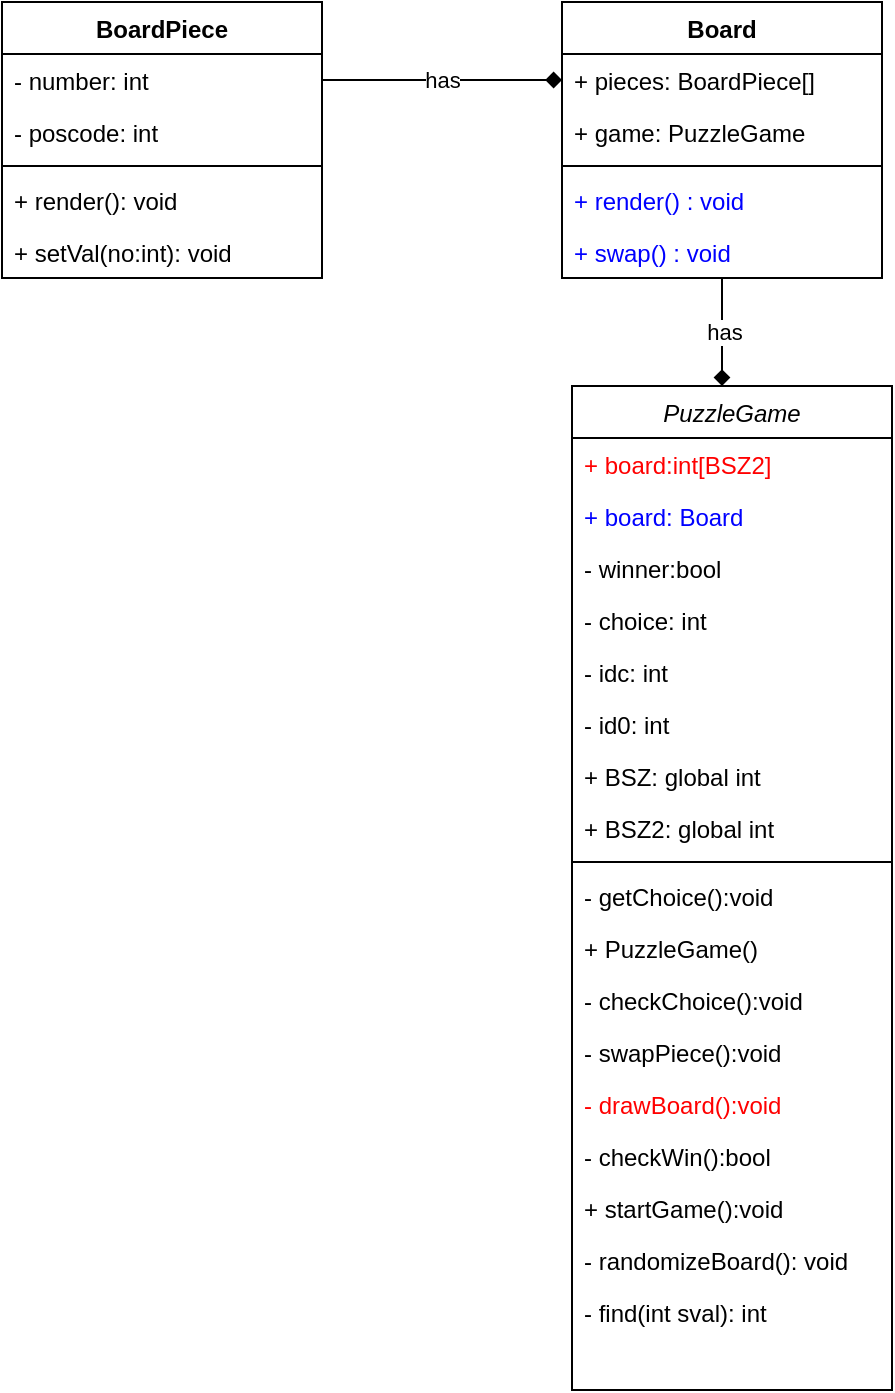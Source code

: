 <mxfile version="13.4.5" type="device"><diagram id="d4qsNwkdU9ETwcAovlGu" name="Page-1"><mxGraphModel dx="1024" dy="592" grid="1" gridSize="10" guides="1" tooltips="1" connect="1" arrows="1" fold="1" page="1" pageScale="1" pageWidth="850" pageHeight="1100" math="0" shadow="0"><root><mxCell id="0"/><mxCell id="1" parent="0"/><mxCell id="Om8HeKQLKM89YELnogGr-11" value="has" style="edgeStyle=orthogonalEdgeStyle;rounded=0;orthogonalLoop=1;jettySize=auto;html=1;endArrow=diamond;endFill=1;" parent="1" source="Om8HeKQLKM89YELnogGr-6" edge="1"><mxGeometry relative="1" as="geometry"><mxPoint x="420" y="260" as="targetPoint"/></mxGeometry></mxCell><mxCell id="Om8HeKQLKM89YELnogGr-6" value="Board" style="swimlane;fontStyle=1;align=center;verticalAlign=top;childLayout=stackLayout;horizontal=1;startSize=26;horizontalStack=0;resizeParent=1;resizeParentMax=0;resizeLast=0;collapsible=1;marginBottom=0;" parent="1" vertex="1"><mxGeometry x="340" y="68" width="160" height="138" as="geometry"/></mxCell><mxCell id="Om8HeKQLKM89YELnogGr-7" value="+ pieces: BoardPiece[]" style="text;strokeColor=none;fillColor=none;align=left;verticalAlign=top;spacingLeft=4;spacingRight=4;overflow=hidden;rotatable=0;points=[[0,0.5],[1,0.5]];portConstraint=eastwest;" parent="Om8HeKQLKM89YELnogGr-6" vertex="1"><mxGeometry y="26" width="160" height="26" as="geometry"/></mxCell><mxCell id="_mCgtjSYNXYM5aZNoACw-24" value="+ game: PuzzleGame" style="text;strokeColor=none;fillColor=none;align=left;verticalAlign=top;spacingLeft=4;spacingRight=4;overflow=hidden;rotatable=0;points=[[0,0.5],[1,0.5]];portConstraint=eastwest;" vertex="1" parent="Om8HeKQLKM89YELnogGr-6"><mxGeometry y="52" width="160" height="26" as="geometry"/></mxCell><mxCell id="Om8HeKQLKM89YELnogGr-9" value="" style="line;strokeWidth=1;fillColor=none;align=left;verticalAlign=middle;spacingTop=-1;spacingLeft=3;spacingRight=3;rotatable=0;labelPosition=right;points=[];portConstraint=eastwest;" parent="Om8HeKQLKM89YELnogGr-6" vertex="1"><mxGeometry y="78" width="160" height="8" as="geometry"/></mxCell><mxCell id="_mCgtjSYNXYM5aZNoACw-20" value="+ render() : void" style="text;strokeColor=none;fillColor=none;align=left;verticalAlign=top;spacingLeft=4;spacingRight=4;overflow=hidden;rotatable=0;points=[[0,0.5],[1,0.5]];portConstraint=eastwest;fontColor=#0000FF;" vertex="1" parent="Om8HeKQLKM89YELnogGr-6"><mxGeometry y="86" width="160" height="26" as="geometry"/></mxCell><mxCell id="_mCgtjSYNXYM5aZNoACw-25" value="+ swap() : void" style="text;strokeColor=none;fillColor=none;align=left;verticalAlign=top;spacingLeft=4;spacingRight=4;overflow=hidden;rotatable=0;points=[[0,0.5],[1,0.5]];portConstraint=eastwest;fontColor=#0000FF;" vertex="1" parent="Om8HeKQLKM89YELnogGr-6"><mxGeometry y="112" width="160" height="26" as="geometry"/></mxCell><mxCell id="Om8HeKQLKM89YELnogGr-12" value="BoardPiece" style="swimlane;fontStyle=1;align=center;verticalAlign=top;childLayout=stackLayout;horizontal=1;startSize=26;horizontalStack=0;resizeParent=1;resizeParentMax=0;resizeLast=0;collapsible=1;marginBottom=0;" parent="1" vertex="1"><mxGeometry x="60" y="68" width="160" height="138" as="geometry"/></mxCell><mxCell id="Om8HeKQLKM89YELnogGr-13" value="- number: int" style="text;strokeColor=none;fillColor=none;align=left;verticalAlign=top;spacingLeft=4;spacingRight=4;overflow=hidden;rotatable=0;points=[[0,0.5],[1,0.5]];portConstraint=eastwest;" parent="Om8HeKQLKM89YELnogGr-12" vertex="1"><mxGeometry y="26" width="160" height="26" as="geometry"/></mxCell><mxCell id="_mCgtjSYNXYM5aZNoACw-23" value="- poscode: int" style="text;strokeColor=none;fillColor=none;align=left;verticalAlign=top;spacingLeft=4;spacingRight=4;overflow=hidden;rotatable=0;points=[[0,0.5],[1,0.5]];portConstraint=eastwest;" vertex="1" parent="Om8HeKQLKM89YELnogGr-12"><mxGeometry y="52" width="160" height="26" as="geometry"/></mxCell><mxCell id="Om8HeKQLKM89YELnogGr-15" value="" style="line;strokeWidth=1;fillColor=none;align=left;verticalAlign=middle;spacingTop=-1;spacingLeft=3;spacingRight=3;rotatable=0;labelPosition=right;points=[];portConstraint=eastwest;" parent="Om8HeKQLKM89YELnogGr-12" vertex="1"><mxGeometry y="78" width="160" height="8" as="geometry"/></mxCell><mxCell id="_mCgtjSYNXYM5aZNoACw-19" value="+ render(): void" style="text;strokeColor=none;fillColor=none;align=left;verticalAlign=top;spacingLeft=4;spacingRight=4;overflow=hidden;rotatable=0;points=[[0,0.5],[1,0.5]];portConstraint=eastwest;" vertex="1" parent="Om8HeKQLKM89YELnogGr-12"><mxGeometry y="86" width="160" height="26" as="geometry"/></mxCell><mxCell id="_mCgtjSYNXYM5aZNoACw-26" value="+ setVal(no:int): void" style="text;strokeColor=none;fillColor=none;align=left;verticalAlign=top;spacingLeft=4;spacingRight=4;overflow=hidden;rotatable=0;points=[[0,0.5],[1,0.5]];portConstraint=eastwest;" vertex="1" parent="Om8HeKQLKM89YELnogGr-12"><mxGeometry y="112" width="160" height="26" as="geometry"/></mxCell><mxCell id="Om8HeKQLKM89YELnogGr-23" value="has" style="edgeStyle=orthogonalEdgeStyle;rounded=0;orthogonalLoop=1;jettySize=auto;html=1;exitX=1;exitY=0.5;exitDx=0;exitDy=0;entryX=0;entryY=0.5;entryDx=0;entryDy=0;endArrow=diamond;endFill=1;" parent="1" source="Om8HeKQLKM89YELnogGr-13" target="Om8HeKQLKM89YELnogGr-7" edge="1"><mxGeometry relative="1" as="geometry"/></mxCell><mxCell id="_mCgtjSYNXYM5aZNoACw-1" value="PuzzleGame" style="swimlane;fontStyle=2;align=center;verticalAlign=top;childLayout=stackLayout;horizontal=1;startSize=26;horizontalStack=0;resizeParent=1;resizeLast=0;collapsible=1;marginBottom=0;rounded=0;shadow=0;strokeWidth=1;" vertex="1" parent="1"><mxGeometry x="345" y="260" width="160" height="502" as="geometry"><mxRectangle x="230" y="140" width="160" height="26" as="alternateBounds"/></mxGeometry></mxCell><mxCell id="_mCgtjSYNXYM5aZNoACw-2" value="+ board:int[BSZ2]" style="text;align=left;verticalAlign=top;spacingLeft=4;spacingRight=4;overflow=hidden;rotatable=0;points=[[0,0.5],[1,0.5]];portConstraint=eastwest;fontColor=#FF0000;" vertex="1" parent="_mCgtjSYNXYM5aZNoACw-1"><mxGeometry y="26" width="160" height="26" as="geometry"/></mxCell><mxCell id="_mCgtjSYNXYM5aZNoACw-21" value="+ board: Board" style="text;align=left;verticalAlign=top;spacingLeft=4;spacingRight=4;overflow=hidden;rotatable=0;points=[[0,0.5],[1,0.5]];portConstraint=eastwest;fontColor=#0000FF;" vertex="1" parent="_mCgtjSYNXYM5aZNoACw-1"><mxGeometry y="52" width="160" height="26" as="geometry"/></mxCell><mxCell id="_mCgtjSYNXYM5aZNoACw-3" value="- winner:bool" style="text;align=left;verticalAlign=top;spacingLeft=4;spacingRight=4;overflow=hidden;rotatable=0;points=[[0,0.5],[1,0.5]];portConstraint=eastwest;" vertex="1" parent="_mCgtjSYNXYM5aZNoACw-1"><mxGeometry y="78" width="160" height="26" as="geometry"/></mxCell><mxCell id="_mCgtjSYNXYM5aZNoACw-4" value="- choice: int" style="text;align=left;verticalAlign=top;spacingLeft=4;spacingRight=4;overflow=hidden;rotatable=0;points=[[0,0.5],[1,0.5]];portConstraint=eastwest;" vertex="1" parent="_mCgtjSYNXYM5aZNoACw-1"><mxGeometry y="104" width="160" height="26" as="geometry"/></mxCell><mxCell id="_mCgtjSYNXYM5aZNoACw-5" value="- idc: int" style="text;align=left;verticalAlign=top;spacingLeft=4;spacingRight=4;overflow=hidden;rotatable=0;points=[[0,0.5],[1,0.5]];portConstraint=eastwest;" vertex="1" parent="_mCgtjSYNXYM5aZNoACw-1"><mxGeometry y="130" width="160" height="26" as="geometry"/></mxCell><mxCell id="_mCgtjSYNXYM5aZNoACw-6" value="- id0: int" style="text;align=left;verticalAlign=top;spacingLeft=4;spacingRight=4;overflow=hidden;rotatable=0;points=[[0,0.5],[1,0.5]];portConstraint=eastwest;" vertex="1" parent="_mCgtjSYNXYM5aZNoACw-1"><mxGeometry y="156" width="160" height="26" as="geometry"/></mxCell><mxCell id="_mCgtjSYNXYM5aZNoACw-7" value="+ BSZ: global int" style="text;align=left;verticalAlign=top;spacingLeft=4;spacingRight=4;overflow=hidden;rotatable=0;points=[[0,0.5],[1,0.5]];portConstraint=eastwest;" vertex="1" parent="_mCgtjSYNXYM5aZNoACw-1"><mxGeometry y="182" width="160" height="26" as="geometry"/></mxCell><mxCell id="_mCgtjSYNXYM5aZNoACw-8" value="+ BSZ2: global int" style="text;align=left;verticalAlign=top;spacingLeft=4;spacingRight=4;overflow=hidden;rotatable=0;points=[[0,0.5],[1,0.5]];portConstraint=eastwest;" vertex="1" parent="_mCgtjSYNXYM5aZNoACw-1"><mxGeometry y="208" width="160" height="26" as="geometry"/></mxCell><mxCell id="_mCgtjSYNXYM5aZNoACw-9" value="" style="line;html=1;strokeWidth=1;align=left;verticalAlign=middle;spacingTop=-1;spacingLeft=3;spacingRight=3;rotatable=0;labelPosition=right;points=[];portConstraint=eastwest;" vertex="1" parent="_mCgtjSYNXYM5aZNoACw-1"><mxGeometry y="234" width="160" height="8" as="geometry"/></mxCell><mxCell id="_mCgtjSYNXYM5aZNoACw-10" value="- getChoice():void" style="text;align=left;verticalAlign=top;spacingLeft=4;spacingRight=4;overflow=hidden;rotatable=0;points=[[0,0.5],[1,0.5]];portConstraint=eastwest;rounded=0;shadow=0;html=0;" vertex="1" parent="_mCgtjSYNXYM5aZNoACw-1"><mxGeometry y="242" width="160" height="26" as="geometry"/></mxCell><mxCell id="_mCgtjSYNXYM5aZNoACw-11" value="+ PuzzleGame()" style="text;align=left;verticalAlign=top;spacingLeft=4;spacingRight=4;overflow=hidden;rotatable=0;points=[[0,0.5],[1,0.5]];portConstraint=eastwest;rounded=0;shadow=0;html=0;" vertex="1" parent="_mCgtjSYNXYM5aZNoACw-1"><mxGeometry y="268" width="160" height="26" as="geometry"/></mxCell><mxCell id="_mCgtjSYNXYM5aZNoACw-12" value="- checkChoice():void" style="text;align=left;verticalAlign=top;spacingLeft=4;spacingRight=4;overflow=hidden;rotatable=0;points=[[0,0.5],[1,0.5]];portConstraint=eastwest;" vertex="1" parent="_mCgtjSYNXYM5aZNoACw-1"><mxGeometry y="294" width="160" height="26" as="geometry"/></mxCell><mxCell id="_mCgtjSYNXYM5aZNoACw-13" value="- swapPiece():void" style="text;align=left;verticalAlign=top;spacingLeft=4;spacingRight=4;overflow=hidden;rotatable=0;points=[[0,0.5],[1,0.5]];portConstraint=eastwest;" vertex="1" parent="_mCgtjSYNXYM5aZNoACw-1"><mxGeometry y="320" width="160" height="26" as="geometry"/></mxCell><mxCell id="_mCgtjSYNXYM5aZNoACw-14" value="- drawBoard():void" style="text;align=left;verticalAlign=top;spacingLeft=4;spacingRight=4;overflow=hidden;rotatable=0;points=[[0,0.5],[1,0.5]];portConstraint=eastwest;fontColor=#FF0000;" vertex="1" parent="_mCgtjSYNXYM5aZNoACw-1"><mxGeometry y="346" width="160" height="26" as="geometry"/></mxCell><mxCell id="_mCgtjSYNXYM5aZNoACw-15" value="- checkWin():bool" style="text;align=left;verticalAlign=top;spacingLeft=4;spacingRight=4;overflow=hidden;rotatable=0;points=[[0,0.5],[1,0.5]];portConstraint=eastwest;" vertex="1" parent="_mCgtjSYNXYM5aZNoACw-1"><mxGeometry y="372" width="160" height="26" as="geometry"/></mxCell><mxCell id="_mCgtjSYNXYM5aZNoACw-16" value="+ startGame():void" style="text;align=left;verticalAlign=top;spacingLeft=4;spacingRight=4;overflow=hidden;rotatable=0;points=[[0,0.5],[1,0.5]];portConstraint=eastwest;" vertex="1" parent="_mCgtjSYNXYM5aZNoACw-1"><mxGeometry y="398" width="160" height="26" as="geometry"/></mxCell><mxCell id="_mCgtjSYNXYM5aZNoACw-17" value="- randomizeBoard(): void" style="text;align=left;verticalAlign=top;spacingLeft=4;spacingRight=4;overflow=hidden;rotatable=0;points=[[0,0.5],[1,0.5]];portConstraint=eastwest;" vertex="1" parent="_mCgtjSYNXYM5aZNoACw-1"><mxGeometry y="424" width="160" height="26" as="geometry"/></mxCell><mxCell id="_mCgtjSYNXYM5aZNoACw-18" value="- find(int sval): int" style="text;align=left;verticalAlign=top;spacingLeft=4;spacingRight=4;overflow=hidden;rotatable=0;points=[[0,0.5],[1,0.5]];portConstraint=eastwest;" vertex="1" parent="_mCgtjSYNXYM5aZNoACw-1"><mxGeometry y="450" width="160" height="26" as="geometry"/></mxCell></root></mxGraphModel></diagram></mxfile>
